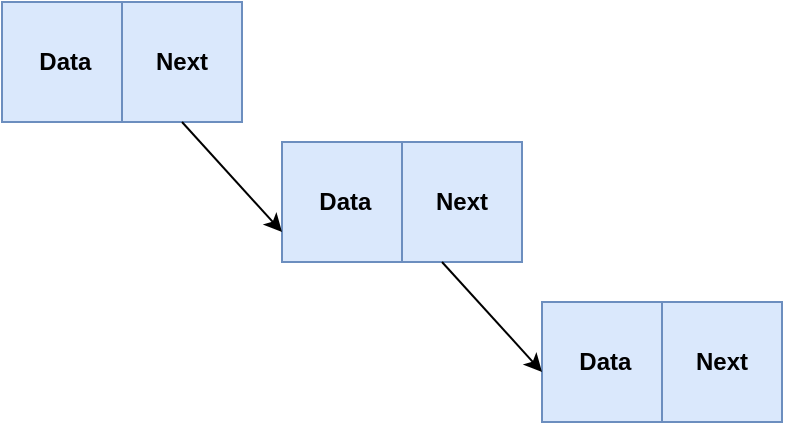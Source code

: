 <mxfile>
    <diagram id="DQ1dqkmiACmft97TmSwx" name="Page-1">
        <mxGraphModel dx="658" dy="622" grid="1" gridSize="10" guides="1" tooltips="1" connect="1" arrows="1" fold="1" page="1" pageScale="1" pageWidth="827" pageHeight="1169" math="0" shadow="0">
            <root>
                <mxCell id="0"/>
                <mxCell id="1" parent="0"/>
                <mxCell id="24" value="" style="group" vertex="1" connectable="0" parent="1">
                    <mxGeometry x="60" y="70" width="120" height="60" as="geometry"/>
                </mxCell>
                <mxCell id="21" value="&lt;div style=&quot;&quot;&gt;&lt;span style=&quot;background-color: initial;&quot;&gt;&lt;b&gt;&amp;nbsp; &amp;nbsp; &amp;nbsp;Data&lt;/b&gt;&lt;/span&gt;&lt;/div&gt;" style="rounded=0;whiteSpace=wrap;html=1;align=left;fillColor=#dae8fc;strokeColor=#6c8ebf;" vertex="1" parent="24">
                    <mxGeometry width="120" height="60" as="geometry"/>
                </mxCell>
                <mxCell id="22" value="&lt;b&gt;Next&lt;/b&gt;" style="rounded=0;whiteSpace=wrap;html=1;fillColor=#dae8fc;strokeColor=#6c8ebf;" vertex="1" parent="24">
                    <mxGeometry x="60" width="60" height="60" as="geometry"/>
                </mxCell>
                <mxCell id="25" value="" style="group;fillColor=#60a917;strokeColor=#2D7600;fontColor=#ffffff;" vertex="1" connectable="0" parent="1">
                    <mxGeometry x="200" y="140" width="120" height="60" as="geometry"/>
                </mxCell>
                <mxCell id="26" value="&lt;div style=&quot;&quot;&gt;&lt;span style=&quot;background-color: initial;&quot;&gt;&lt;b&gt;&amp;nbsp; &amp;nbsp; &amp;nbsp;Data&lt;/b&gt;&lt;/span&gt;&lt;/div&gt;" style="rounded=0;whiteSpace=wrap;html=1;align=left;fillColor=#dae8fc;strokeColor=#6c8ebf;" vertex="1" parent="25">
                    <mxGeometry width="120" height="60" as="geometry"/>
                </mxCell>
                <mxCell id="27" value="&lt;b&gt;Next&lt;/b&gt;" style="rounded=0;whiteSpace=wrap;html=1;fillColor=#dae8fc;strokeColor=#6c8ebf;" vertex="1" parent="25">
                    <mxGeometry x="60" width="60" height="60" as="geometry"/>
                </mxCell>
                <mxCell id="28" value="" style="group;fillColor=#60a917;strokeColor=#2D7600;fontColor=#ffffff;" vertex="1" connectable="0" parent="1">
                    <mxGeometry x="330" y="220" width="120" height="60" as="geometry"/>
                </mxCell>
                <mxCell id="29" value="&lt;div style=&quot;&quot;&gt;&lt;span style=&quot;background-color: initial;&quot;&gt;&lt;b&gt;&amp;nbsp; &amp;nbsp; &amp;nbsp;Data&lt;/b&gt;&lt;/span&gt;&lt;/div&gt;" style="rounded=0;whiteSpace=wrap;html=1;align=left;fillColor=#dae8fc;strokeColor=#6c8ebf;" vertex="1" parent="28">
                    <mxGeometry width="120" height="60" as="geometry"/>
                </mxCell>
                <mxCell id="30" value="&lt;b&gt;Next&lt;/b&gt;" style="rounded=0;whiteSpace=wrap;html=1;fillColor=#dae8fc;strokeColor=#6c8ebf;" vertex="1" parent="28">
                    <mxGeometry x="60" width="60" height="60" as="geometry"/>
                </mxCell>
                <mxCell id="31" value="" style="endArrow=classic;html=1;exitX=0.5;exitY=1;exitDx=0;exitDy=0;entryX=0;entryY=0.75;entryDx=0;entryDy=0;" edge="1" parent="1" source="22" target="26">
                    <mxGeometry width="50" height="50" relative="1" as="geometry">
                        <mxPoint x="220" y="350" as="sourcePoint"/>
                        <mxPoint x="160" y="200" as="targetPoint"/>
                    </mxGeometry>
                </mxCell>
                <mxCell id="32" value="" style="endArrow=classic;html=1;exitX=0.5;exitY=1;exitDx=0;exitDy=0;entryX=0;entryY=0.75;entryDx=0;entryDy=0;" edge="1" parent="1">
                    <mxGeometry width="50" height="50" relative="1" as="geometry">
                        <mxPoint x="280" y="200" as="sourcePoint"/>
                        <mxPoint x="330" y="255" as="targetPoint"/>
                    </mxGeometry>
                </mxCell>
            </root>
        </mxGraphModel>
    </diagram>
</mxfile>